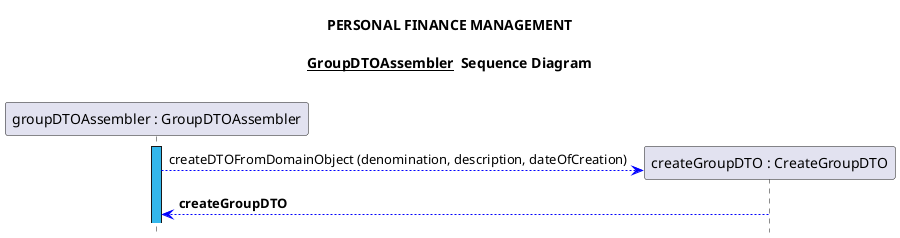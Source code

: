 @startuml
!define LIGHTBLUE
'!includeurl https://raw.githubusercontent.com/Drakemor/RedDress-PlantUML/master/style.puml

'__Title
title
PERSONAL FINANCE MANAGEMENT

<u>GroupDTOAssembler</u>  Sequence Diagram

end title

hide footbox

participant "groupDTOAssembler : GroupDTOAssembler"
activate "groupDTOAssembler : GroupDTOAssembler" #34b7eb
"groupDTOAssembler : GroupDTOAssembler" [#blue]--> "createGroupDTO : CreateGroupDTO" **: createDTOFromDomainObject (denomination, description, dateOfCreation)
                    return <b>createGroupDTO</b>

@enduml